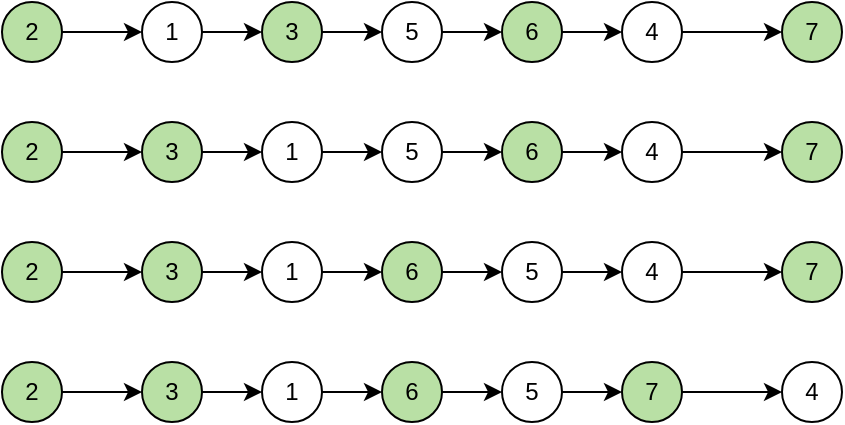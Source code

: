 <mxfile version="20.2.7" type="github">
  <diagram id="h7utoxVuij7syfYjLaKt" name="第 1 页">
    <mxGraphModel dx="538" dy="333" grid="1" gridSize="10" guides="1" tooltips="1" connect="1" arrows="1" fold="1" page="1" pageScale="1" pageWidth="827" pageHeight="1169" math="0" shadow="0">
      <root>
        <mxCell id="0" />
        <mxCell id="1" parent="0" />
        <mxCell id="-yrkJEqGJfYsVpdx_Bv7-20" style="edgeStyle=orthogonalEdgeStyle;rounded=0;orthogonalLoop=1;jettySize=auto;html=1;entryX=0;entryY=0.5;entryDx=0;entryDy=0;" edge="1" parent="1" source="-yrkJEqGJfYsVpdx_Bv7-9" target="-yrkJEqGJfYsVpdx_Bv7-10">
          <mxGeometry relative="1" as="geometry" />
        </mxCell>
        <mxCell id="-yrkJEqGJfYsVpdx_Bv7-9" value="2" style="ellipse;whiteSpace=wrap;html=1;aspect=fixed;fillColor=#B9E0A5;" vertex="1" parent="1">
          <mxGeometry x="180" y="240" width="30" height="30" as="geometry" />
        </mxCell>
        <mxCell id="-yrkJEqGJfYsVpdx_Bv7-23" style="edgeStyle=orthogonalEdgeStyle;rounded=0;orthogonalLoop=1;jettySize=auto;html=1;entryX=0;entryY=0.5;entryDx=0;entryDy=0;" edge="1" parent="1" source="-yrkJEqGJfYsVpdx_Bv7-10" target="-yrkJEqGJfYsVpdx_Bv7-11">
          <mxGeometry relative="1" as="geometry" />
        </mxCell>
        <mxCell id="-yrkJEqGJfYsVpdx_Bv7-10" value="1" style="ellipse;whiteSpace=wrap;html=1;aspect=fixed;" vertex="1" parent="1">
          <mxGeometry x="250" y="240" width="30" height="30" as="geometry" />
        </mxCell>
        <mxCell id="-yrkJEqGJfYsVpdx_Bv7-24" style="edgeStyle=orthogonalEdgeStyle;rounded=0;orthogonalLoop=1;jettySize=auto;html=1;entryX=0;entryY=0.5;entryDx=0;entryDy=0;" edge="1" parent="1" source="-yrkJEqGJfYsVpdx_Bv7-11" target="-yrkJEqGJfYsVpdx_Bv7-12">
          <mxGeometry relative="1" as="geometry" />
        </mxCell>
        <mxCell id="-yrkJEqGJfYsVpdx_Bv7-11" value="3" style="ellipse;whiteSpace=wrap;html=1;aspect=fixed;fillColor=#B9E0A5;" vertex="1" parent="1">
          <mxGeometry x="310" y="240" width="30" height="30" as="geometry" />
        </mxCell>
        <mxCell id="-yrkJEqGJfYsVpdx_Bv7-25" style="edgeStyle=orthogonalEdgeStyle;rounded=0;orthogonalLoop=1;jettySize=auto;html=1;entryX=0;entryY=0.5;entryDx=0;entryDy=0;" edge="1" parent="1" source="-yrkJEqGJfYsVpdx_Bv7-12" target="-yrkJEqGJfYsVpdx_Bv7-13">
          <mxGeometry relative="1" as="geometry" />
        </mxCell>
        <mxCell id="-yrkJEqGJfYsVpdx_Bv7-12" value="5" style="ellipse;whiteSpace=wrap;html=1;aspect=fixed;" vertex="1" parent="1">
          <mxGeometry x="370" y="240" width="30" height="30" as="geometry" />
        </mxCell>
        <mxCell id="-yrkJEqGJfYsVpdx_Bv7-26" style="edgeStyle=orthogonalEdgeStyle;rounded=0;orthogonalLoop=1;jettySize=auto;html=1;entryX=0;entryY=0.5;entryDx=0;entryDy=0;" edge="1" parent="1" source="-yrkJEqGJfYsVpdx_Bv7-13" target="-yrkJEqGJfYsVpdx_Bv7-14">
          <mxGeometry relative="1" as="geometry" />
        </mxCell>
        <mxCell id="-yrkJEqGJfYsVpdx_Bv7-13" value="6" style="ellipse;whiteSpace=wrap;html=1;aspect=fixed;fillColor=#B9E0A5;" vertex="1" parent="1">
          <mxGeometry x="430" y="240" width="30" height="30" as="geometry" />
        </mxCell>
        <mxCell id="-yrkJEqGJfYsVpdx_Bv7-27" style="edgeStyle=orthogonalEdgeStyle;rounded=0;orthogonalLoop=1;jettySize=auto;html=1;entryX=0;entryY=0.5;entryDx=0;entryDy=0;" edge="1" parent="1" source="-yrkJEqGJfYsVpdx_Bv7-14" target="-yrkJEqGJfYsVpdx_Bv7-17">
          <mxGeometry relative="1" as="geometry" />
        </mxCell>
        <mxCell id="-yrkJEqGJfYsVpdx_Bv7-14" value="4" style="ellipse;whiteSpace=wrap;html=1;aspect=fixed;" vertex="1" parent="1">
          <mxGeometry x="490" y="240" width="30" height="30" as="geometry" />
        </mxCell>
        <mxCell id="-yrkJEqGJfYsVpdx_Bv7-17" value="7" style="ellipse;whiteSpace=wrap;html=1;aspect=fixed;fillColor=#B9E0A5;" vertex="1" parent="1">
          <mxGeometry x="570" y="240" width="30" height="30" as="geometry" />
        </mxCell>
        <mxCell id="-yrkJEqGJfYsVpdx_Bv7-28" style="edgeStyle=orthogonalEdgeStyle;rounded=0;orthogonalLoop=1;jettySize=auto;html=1;entryX=0;entryY=0.5;entryDx=0;entryDy=0;" edge="1" parent="1" source="-yrkJEqGJfYsVpdx_Bv7-29" target="-yrkJEqGJfYsVpdx_Bv7-31">
          <mxGeometry relative="1" as="geometry" />
        </mxCell>
        <mxCell id="-yrkJEqGJfYsVpdx_Bv7-29" value="2" style="ellipse;whiteSpace=wrap;html=1;aspect=fixed;fillColor=#B9E0A5;" vertex="1" parent="1">
          <mxGeometry x="180" y="300" width="30" height="30" as="geometry" />
        </mxCell>
        <mxCell id="-yrkJEqGJfYsVpdx_Bv7-30" style="edgeStyle=orthogonalEdgeStyle;rounded=0;orthogonalLoop=1;jettySize=auto;html=1;entryX=0;entryY=0.5;entryDx=0;entryDy=0;" edge="1" parent="1" source="-yrkJEqGJfYsVpdx_Bv7-31" target="-yrkJEqGJfYsVpdx_Bv7-33">
          <mxGeometry relative="1" as="geometry" />
        </mxCell>
        <mxCell id="-yrkJEqGJfYsVpdx_Bv7-31" value="3" style="ellipse;whiteSpace=wrap;html=1;aspect=fixed;fillColor=#B9E0A5;" vertex="1" parent="1">
          <mxGeometry x="250" y="300" width="30" height="30" as="geometry" />
        </mxCell>
        <mxCell id="-yrkJEqGJfYsVpdx_Bv7-32" style="edgeStyle=orthogonalEdgeStyle;rounded=0;orthogonalLoop=1;jettySize=auto;html=1;entryX=0;entryY=0.5;entryDx=0;entryDy=0;" edge="1" parent="1" source="-yrkJEqGJfYsVpdx_Bv7-33" target="-yrkJEqGJfYsVpdx_Bv7-35">
          <mxGeometry relative="1" as="geometry" />
        </mxCell>
        <mxCell id="-yrkJEqGJfYsVpdx_Bv7-33" value="1" style="ellipse;whiteSpace=wrap;html=1;aspect=fixed;fillColor=#FFFFFF;" vertex="1" parent="1">
          <mxGeometry x="310" y="300" width="30" height="30" as="geometry" />
        </mxCell>
        <mxCell id="-yrkJEqGJfYsVpdx_Bv7-34" style="edgeStyle=orthogonalEdgeStyle;rounded=0;orthogonalLoop=1;jettySize=auto;html=1;entryX=0;entryY=0.5;entryDx=0;entryDy=0;" edge="1" parent="1" source="-yrkJEqGJfYsVpdx_Bv7-35" target="-yrkJEqGJfYsVpdx_Bv7-37">
          <mxGeometry relative="1" as="geometry" />
        </mxCell>
        <mxCell id="-yrkJEqGJfYsVpdx_Bv7-35" value="5" style="ellipse;whiteSpace=wrap;html=1;aspect=fixed;" vertex="1" parent="1">
          <mxGeometry x="370" y="300" width="30" height="30" as="geometry" />
        </mxCell>
        <mxCell id="-yrkJEqGJfYsVpdx_Bv7-36" style="edgeStyle=orthogonalEdgeStyle;rounded=0;orthogonalLoop=1;jettySize=auto;html=1;entryX=0;entryY=0.5;entryDx=0;entryDy=0;" edge="1" parent="1" source="-yrkJEqGJfYsVpdx_Bv7-37" target="-yrkJEqGJfYsVpdx_Bv7-39">
          <mxGeometry relative="1" as="geometry" />
        </mxCell>
        <mxCell id="-yrkJEqGJfYsVpdx_Bv7-37" value="6" style="ellipse;whiteSpace=wrap;html=1;aspect=fixed;fillColor=#B9E0A5;" vertex="1" parent="1">
          <mxGeometry x="430" y="300" width="30" height="30" as="geometry" />
        </mxCell>
        <mxCell id="-yrkJEqGJfYsVpdx_Bv7-38" style="edgeStyle=orthogonalEdgeStyle;rounded=0;orthogonalLoop=1;jettySize=auto;html=1;entryX=0;entryY=0.5;entryDx=0;entryDy=0;" edge="1" parent="1" source="-yrkJEqGJfYsVpdx_Bv7-39" target="-yrkJEqGJfYsVpdx_Bv7-40">
          <mxGeometry relative="1" as="geometry" />
        </mxCell>
        <mxCell id="-yrkJEqGJfYsVpdx_Bv7-39" value="4" style="ellipse;whiteSpace=wrap;html=1;aspect=fixed;" vertex="1" parent="1">
          <mxGeometry x="490" y="300" width="30" height="30" as="geometry" />
        </mxCell>
        <mxCell id="-yrkJEqGJfYsVpdx_Bv7-40" value="7" style="ellipse;whiteSpace=wrap;html=1;aspect=fixed;fillColor=#B9E0A5;" vertex="1" parent="1">
          <mxGeometry x="570" y="300" width="30" height="30" as="geometry" />
        </mxCell>
        <mxCell id="-yrkJEqGJfYsVpdx_Bv7-41" style="edgeStyle=orthogonalEdgeStyle;rounded=0;orthogonalLoop=1;jettySize=auto;html=1;entryX=0;entryY=0.5;entryDx=0;entryDy=0;" edge="1" parent="1" source="-yrkJEqGJfYsVpdx_Bv7-42" target="-yrkJEqGJfYsVpdx_Bv7-44">
          <mxGeometry relative="1" as="geometry" />
        </mxCell>
        <mxCell id="-yrkJEqGJfYsVpdx_Bv7-42" value="2" style="ellipse;whiteSpace=wrap;html=1;aspect=fixed;fillColor=#B9E0A5;" vertex="1" parent="1">
          <mxGeometry x="180" y="360" width="30" height="30" as="geometry" />
        </mxCell>
        <mxCell id="-yrkJEqGJfYsVpdx_Bv7-43" style="edgeStyle=orthogonalEdgeStyle;rounded=0;orthogonalLoop=1;jettySize=auto;html=1;entryX=0;entryY=0.5;entryDx=0;entryDy=0;" edge="1" parent="1" source="-yrkJEqGJfYsVpdx_Bv7-44" target="-yrkJEqGJfYsVpdx_Bv7-46">
          <mxGeometry relative="1" as="geometry" />
        </mxCell>
        <mxCell id="-yrkJEqGJfYsVpdx_Bv7-44" value="3" style="ellipse;whiteSpace=wrap;html=1;aspect=fixed;fillColor=#B9E0A5;" vertex="1" parent="1">
          <mxGeometry x="250" y="360" width="30" height="30" as="geometry" />
        </mxCell>
        <mxCell id="-yrkJEqGJfYsVpdx_Bv7-45" style="edgeStyle=orthogonalEdgeStyle;rounded=0;orthogonalLoop=1;jettySize=auto;html=1;entryX=0;entryY=0.5;entryDx=0;entryDy=0;" edge="1" parent="1" source="-yrkJEqGJfYsVpdx_Bv7-46" target="-yrkJEqGJfYsVpdx_Bv7-48">
          <mxGeometry relative="1" as="geometry" />
        </mxCell>
        <mxCell id="-yrkJEqGJfYsVpdx_Bv7-46" value="1" style="ellipse;whiteSpace=wrap;html=1;aspect=fixed;fillColor=#FFFFFF;" vertex="1" parent="1">
          <mxGeometry x="310" y="360" width="30" height="30" as="geometry" />
        </mxCell>
        <mxCell id="-yrkJEqGJfYsVpdx_Bv7-47" style="edgeStyle=orthogonalEdgeStyle;rounded=0;orthogonalLoop=1;jettySize=auto;html=1;entryX=0;entryY=0.5;entryDx=0;entryDy=0;" edge="1" parent="1" source="-yrkJEqGJfYsVpdx_Bv7-48" target="-yrkJEqGJfYsVpdx_Bv7-50">
          <mxGeometry relative="1" as="geometry" />
        </mxCell>
        <mxCell id="-yrkJEqGJfYsVpdx_Bv7-48" value="6" style="ellipse;whiteSpace=wrap;html=1;aspect=fixed;fillColor=#B9E0A5;" vertex="1" parent="1">
          <mxGeometry x="370" y="360" width="30" height="30" as="geometry" />
        </mxCell>
        <mxCell id="-yrkJEqGJfYsVpdx_Bv7-49" style="edgeStyle=orthogonalEdgeStyle;rounded=0;orthogonalLoop=1;jettySize=auto;html=1;entryX=0;entryY=0.5;entryDx=0;entryDy=0;" edge="1" parent="1" source="-yrkJEqGJfYsVpdx_Bv7-50" target="-yrkJEqGJfYsVpdx_Bv7-52">
          <mxGeometry relative="1" as="geometry" />
        </mxCell>
        <mxCell id="-yrkJEqGJfYsVpdx_Bv7-50" value="5" style="ellipse;whiteSpace=wrap;html=1;aspect=fixed;fillColor=#FFFFFF;" vertex="1" parent="1">
          <mxGeometry x="430" y="360" width="30" height="30" as="geometry" />
        </mxCell>
        <mxCell id="-yrkJEqGJfYsVpdx_Bv7-51" style="edgeStyle=orthogonalEdgeStyle;rounded=0;orthogonalLoop=1;jettySize=auto;html=1;entryX=0;entryY=0.5;entryDx=0;entryDy=0;" edge="1" parent="1" source="-yrkJEqGJfYsVpdx_Bv7-52" target="-yrkJEqGJfYsVpdx_Bv7-53">
          <mxGeometry relative="1" as="geometry" />
        </mxCell>
        <mxCell id="-yrkJEqGJfYsVpdx_Bv7-52" value="4" style="ellipse;whiteSpace=wrap;html=1;aspect=fixed;" vertex="1" parent="1">
          <mxGeometry x="490" y="360" width="30" height="30" as="geometry" />
        </mxCell>
        <mxCell id="-yrkJEqGJfYsVpdx_Bv7-53" value="7" style="ellipse;whiteSpace=wrap;html=1;aspect=fixed;fillColor=#B9E0A5;" vertex="1" parent="1">
          <mxGeometry x="570" y="360" width="30" height="30" as="geometry" />
        </mxCell>
        <mxCell id="-yrkJEqGJfYsVpdx_Bv7-55" style="edgeStyle=orthogonalEdgeStyle;rounded=0;orthogonalLoop=1;jettySize=auto;html=1;entryX=0;entryY=0.5;entryDx=0;entryDy=0;" edge="1" parent="1" source="-yrkJEqGJfYsVpdx_Bv7-56" target="-yrkJEqGJfYsVpdx_Bv7-58">
          <mxGeometry relative="1" as="geometry" />
        </mxCell>
        <mxCell id="-yrkJEqGJfYsVpdx_Bv7-56" value="2" style="ellipse;whiteSpace=wrap;html=1;aspect=fixed;fillColor=#B9E0A5;" vertex="1" parent="1">
          <mxGeometry x="180" y="420" width="30" height="30" as="geometry" />
        </mxCell>
        <mxCell id="-yrkJEqGJfYsVpdx_Bv7-57" style="edgeStyle=orthogonalEdgeStyle;rounded=0;orthogonalLoop=1;jettySize=auto;html=1;entryX=0;entryY=0.5;entryDx=0;entryDy=0;" edge="1" parent="1" source="-yrkJEqGJfYsVpdx_Bv7-58" target="-yrkJEqGJfYsVpdx_Bv7-60">
          <mxGeometry relative="1" as="geometry" />
        </mxCell>
        <mxCell id="-yrkJEqGJfYsVpdx_Bv7-58" value="3" style="ellipse;whiteSpace=wrap;html=1;aspect=fixed;fillColor=#B9E0A5;" vertex="1" parent="1">
          <mxGeometry x="250" y="420" width="30" height="30" as="geometry" />
        </mxCell>
        <mxCell id="-yrkJEqGJfYsVpdx_Bv7-59" style="edgeStyle=orthogonalEdgeStyle;rounded=0;orthogonalLoop=1;jettySize=auto;html=1;entryX=0;entryY=0.5;entryDx=0;entryDy=0;" edge="1" parent="1" source="-yrkJEqGJfYsVpdx_Bv7-60" target="-yrkJEqGJfYsVpdx_Bv7-62">
          <mxGeometry relative="1" as="geometry" />
        </mxCell>
        <mxCell id="-yrkJEqGJfYsVpdx_Bv7-60" value="1" style="ellipse;whiteSpace=wrap;html=1;aspect=fixed;fillColor=#FFFFFF;" vertex="1" parent="1">
          <mxGeometry x="310" y="420" width="30" height="30" as="geometry" />
        </mxCell>
        <mxCell id="-yrkJEqGJfYsVpdx_Bv7-61" style="edgeStyle=orthogonalEdgeStyle;rounded=0;orthogonalLoop=1;jettySize=auto;html=1;entryX=0;entryY=0.5;entryDx=0;entryDy=0;" edge="1" parent="1" source="-yrkJEqGJfYsVpdx_Bv7-62" target="-yrkJEqGJfYsVpdx_Bv7-64">
          <mxGeometry relative="1" as="geometry" />
        </mxCell>
        <mxCell id="-yrkJEqGJfYsVpdx_Bv7-62" value="6" style="ellipse;whiteSpace=wrap;html=1;aspect=fixed;fillColor=#B9E0A5;" vertex="1" parent="1">
          <mxGeometry x="370" y="420" width="30" height="30" as="geometry" />
        </mxCell>
        <mxCell id="-yrkJEqGJfYsVpdx_Bv7-63" style="edgeStyle=orthogonalEdgeStyle;rounded=0;orthogonalLoop=1;jettySize=auto;html=1;entryX=0;entryY=0.5;entryDx=0;entryDy=0;" edge="1" parent="1" source="-yrkJEqGJfYsVpdx_Bv7-64" target="-yrkJEqGJfYsVpdx_Bv7-66">
          <mxGeometry relative="1" as="geometry" />
        </mxCell>
        <mxCell id="-yrkJEqGJfYsVpdx_Bv7-64" value="5" style="ellipse;whiteSpace=wrap;html=1;aspect=fixed;fillColor=#FFFFFF;" vertex="1" parent="1">
          <mxGeometry x="430" y="420" width="30" height="30" as="geometry" />
        </mxCell>
        <mxCell id="-yrkJEqGJfYsVpdx_Bv7-65" style="edgeStyle=orthogonalEdgeStyle;rounded=0;orthogonalLoop=1;jettySize=auto;html=1;entryX=0;entryY=0.5;entryDx=0;entryDy=0;" edge="1" parent="1" source="-yrkJEqGJfYsVpdx_Bv7-66" target="-yrkJEqGJfYsVpdx_Bv7-67">
          <mxGeometry relative="1" as="geometry" />
        </mxCell>
        <mxCell id="-yrkJEqGJfYsVpdx_Bv7-66" value="7" style="ellipse;whiteSpace=wrap;html=1;aspect=fixed;fillColor=#B9E0A5;" vertex="1" parent="1">
          <mxGeometry x="490" y="420" width="30" height="30" as="geometry" />
        </mxCell>
        <mxCell id="-yrkJEqGJfYsVpdx_Bv7-67" value="4" style="ellipse;whiteSpace=wrap;html=1;aspect=fixed;fillColor=#FFFFFF;" vertex="1" parent="1">
          <mxGeometry x="570" y="420" width="30" height="30" as="geometry" />
        </mxCell>
      </root>
    </mxGraphModel>
  </diagram>
</mxfile>
